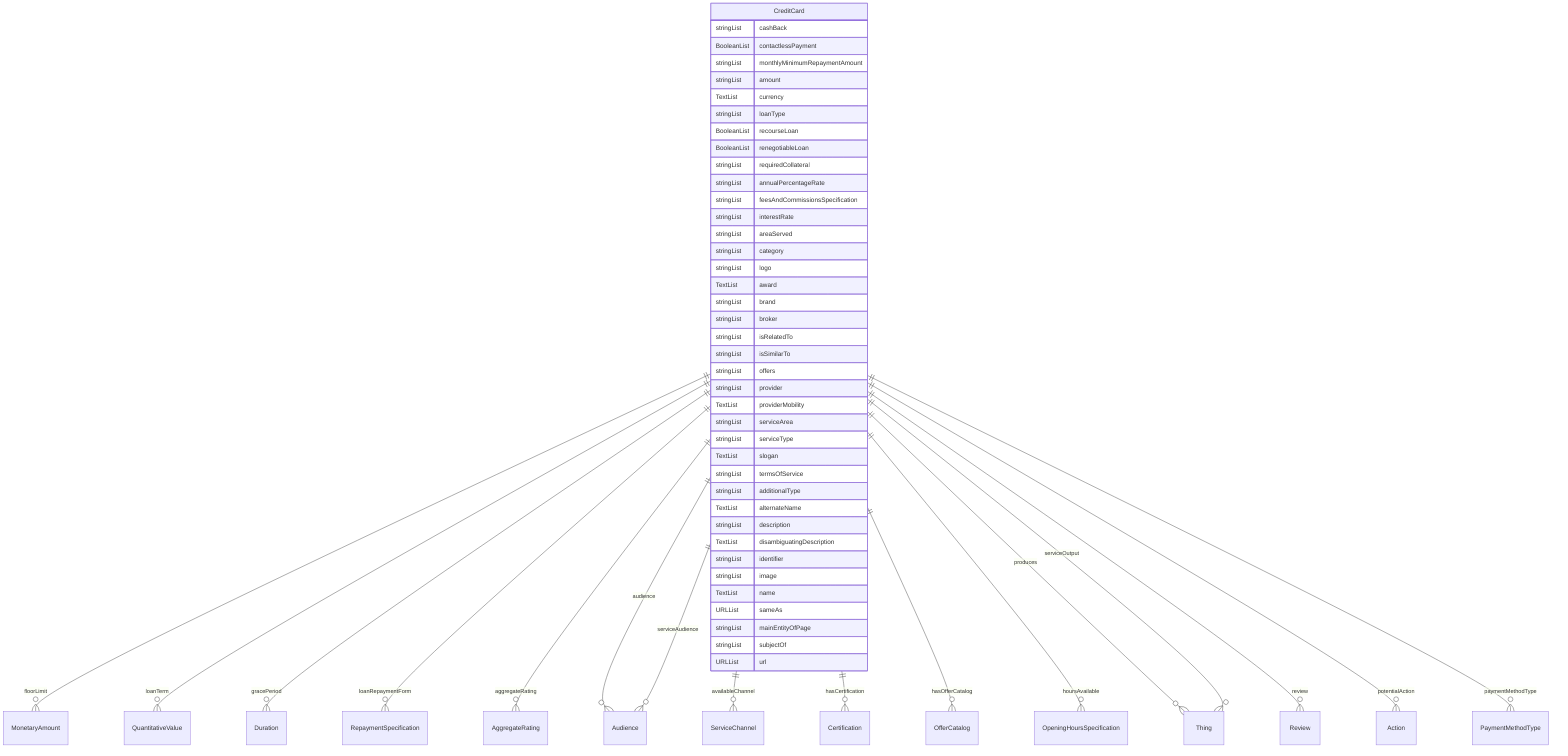 erDiagram
CreditCard {
    stringList cashBack  
    BooleanList contactlessPayment  
    stringList monthlyMinimumRepaymentAmount  
    stringList amount  
    TextList currency  
    stringList loanType  
    BooleanList recourseLoan  
    BooleanList renegotiableLoan  
    stringList requiredCollateral  
    stringList annualPercentageRate  
    stringList feesAndCommissionsSpecification  
    stringList interestRate  
    stringList areaServed  
    stringList category  
    stringList logo  
    TextList award  
    stringList brand  
    stringList broker  
    stringList isRelatedTo  
    stringList isSimilarTo  
    stringList offers  
    stringList provider  
    TextList providerMobility  
    stringList serviceArea  
    stringList serviceType  
    TextList slogan  
    stringList termsOfService  
    stringList additionalType  
    TextList alternateName  
    stringList description  
    TextList disambiguatingDescription  
    stringList identifier  
    stringList image  
    TextList name  
    URLList sameAs  
    stringList mainEntityOfPage  
    stringList subjectOf  
    URLList url  
}

CreditCard ||--}o MonetaryAmount : "floorLimit"
CreditCard ||--}o QuantitativeValue : "loanTerm"
CreditCard ||--}o Duration : "gracePeriod"
CreditCard ||--}o RepaymentSpecification : "loanRepaymentForm"
CreditCard ||--}o AggregateRating : "aggregateRating"
CreditCard ||--}o Audience : "audience"
CreditCard ||--}o ServiceChannel : "availableChannel"
CreditCard ||--}o Certification : "hasCertification"
CreditCard ||--}o OfferCatalog : "hasOfferCatalog"
CreditCard ||--}o OpeningHoursSpecification : "hoursAvailable"
CreditCard ||--}o Thing : "produces"
CreditCard ||--}o Review : "review"
CreditCard ||--}o Audience : "serviceAudience"
CreditCard ||--}o Thing : "serviceOutput"
CreditCard ||--}o Action : "potentialAction"
CreditCard ||--}o PaymentMethodType : "paymentMethodType"